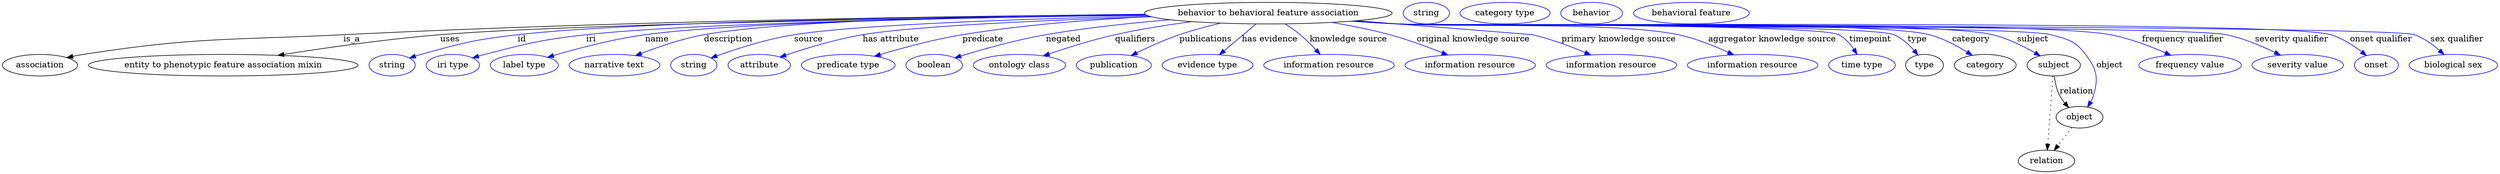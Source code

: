 digraph {
	graph [bb="0,0,4148.8,283"];
	node [label="\N"];
	"behavior to behavioral feature association"	[height=0.5,
		label="behavior to behavioral feature association",
		pos="2104.4,265",
		width=5.7231];
	association	[height=0.5,
		pos="62.394,178",
		width=1.7332];
	"behavior to behavioral feature association" -> association	[label=is_a,
		lp="582.39,221.5",
		pos="e,107.12,190.7 1899.9,262.79 1605.4,260.27 1044.9,252.53 568.39,229 375.18,219.46 325.55,225.65 134.39,196 128.7,195.12 122.8,194.02 \
116.92,192.82"];
	"entity to phenotypic feature association mixin"	[height=0.5,
		pos="367.39,178",
		width=6.2286];
	"behavior to behavioral feature association" -> "entity to phenotypic feature association mixin"	[label=uses,
		lp="746.89,221.5",
		pos="e,458.84,194.47 1902,261.62 1576.7,257.32 951.58,246.99 730.39,229 641.68,221.78 541.5,207.52 468.89,196.07"];
	id	[color=blue,
		height=0.5,
		label=string,
		pos="648.39,178",
		width=1.0652];
	"behavior to behavioral feature association" -> id	[color=blue,
		label=id,
		lp="867.39,221.5",
		pos="e,677.37,190.01 1900.4,262.48 1600.6,259.52 1055.5,251.21 860.39,229 786.52,220.59 768.06,215.79 696.39,196 693.28,195.14 690.08,\
194.18 686.89,193.17",
		style=solid];
	iri	[color=blue,
		height=0.5,
		label="iri type",
		pos="749.39,178",
		width=1.2277];
	"behavior to behavioral feature association" -> iri	[color=blue,
		label=iri,
		lp="985.39,221.5",
		pos="e,782.01,190.16 1902.2,261.49 1627.5,257.43 1150.5,247.9 977.39,229 898.71,220.41 879.11,215.46 802.39,196 798.97,195.13 795.43,\
194.16 791.9,193.14",
		style=solid];
	name	[color=blue,
		height=0.5,
		label="label type",
		pos="868.39,178",
		width=1.5707];
	"behavior to behavioral feature association" -> name	[color=blue,
		label=name,
		lp="1089.4,221.5",
		pos="e,907.2,191.29 1901,262.08 1646.2,258.82 1224.2,250.31 1069.4,229 1016.5,221.72 957.39,206.08 917.04,194.21",
		style=solid];
	description	[color=blue,
		height=0.5,
		label="narrative text",
		pos="1018.4,178",
		width=2.0943];
	"behavior to behavioral feature association" -> description	[color=blue,
		label=description,
		lp="1207.9,221.5",
		pos="e,1053.5,193.96 1899.4,263.17 1666.9,261.03 1302.6,253.67 1167.4,229 1131.3,222.42 1092.1,208.98 1062.9,197.69",
		style=solid];
	source	[color=blue,
		height=0.5,
		label=string,
		pos="1150.4,178",
		width=1.0652];
	"behavior to behavioral feature association" -> source	[color=blue,
		label=source,
		lp="1340.4,221.5",
		pos="e,1178.9,190.18 1905.3,260.28 1709.8,255.7 1425.4,246.31 1316.4,229 1271.5,221.88 1221.9,205.78 1188.7,193.76",
		style=solid];
	"has attribute"	[color=blue,
		height=0.5,
		label=attribute,
		pos="1258.4,178",
		width=1.4443];
	"behavior to behavioral feature association" -> "has attribute"	[color=blue,
		label="has attribute",
		lp="1477.4,221.5",
		pos="e,1292.8,191.55 1910.2,258.89 1744.5,253.61 1519.2,244.01 1430.4,229 1386,221.5 1336.9,206.5 1302.5,194.88",
		style=solid];
	predicate	[color=blue,
		height=0.5,
		label="predicate type",
		pos="1406.4,178",
		width=2.1665];
	"behavior to behavioral feature association" -> predicate	[color=blue,
		label=predicate,
		lp="1630.4,221.5",
		pos="e,1450,193 1909.2,259.16 1814.3,254.62 1698.9,245.86 1596.4,229 1549.6,221.3 1497.6,207.21 1459.8,195.94",
		style=solid];
	negated	[color=blue,
		height=0.5,
		label=boolean,
		pos="1549.4,178",
		width=1.2999];
	"behavior to behavioral feature association" -> negated	[color=blue,
		label=negated,
		lp="1763.4,221.5",
		pos="e,1583.7,190.34 1941.1,254.01 1876.5,248.64 1801.6,240.64 1734.4,229 1685.6,220.54 1630.9,204.99 1593.7,193.47",
		style=solid];
	qualifiers	[color=blue,
		height=0.5,
		label="ontology class",
		pos="1690.4,178",
		width=2.1304];
	"behavior to behavioral feature association" -> qualifiers	[color=blue,
		label=qualifiers,
		lp="1882.9,221.5",
		pos="e,1730.1,193.53 1977.2,250.82 1936.1,245.42 1890.6,238.24 1849.4,229 1812.1,220.63 1770.9,207.57 1739.8,196.9",
		style=solid];
	publications	[color=blue,
		height=0.5,
		label=publication,
		pos="1847.4,178",
		width=1.7332];
	"behavior to behavioral feature association" -> publications	[color=blue,
		label=publications,
		lp="2000.4,221.5",
		pos="e,1876.4,194.2 2025.2,248.32 2002.7,243.05 1978.4,236.55 1956.4,229 1932.1,220.66 1906,208.78 1885.4,198.69",
		style=solid];
	"has evidence"	[color=blue,
		height=0.5,
		label="evidence type",
		pos="2003.4,178",
		width=2.0943];
	"behavior to behavioral feature association" -> "has evidence"	[color=blue,
		label="has evidence",
		lp="2106.9,221.5",
		pos="e,2023.1,195.6 2084,246.8 2068.7,233.96 2047.7,216.27 2030.9,202.19",
		style=solid];
	"knowledge source"	[color=blue,
		height=0.5,
		label="information resource",
		pos="2205.4,178",
		width=3.015];
	"behavior to behavioral feature association" -> "knowledge source"	[color=blue,
		label="knowledge source",
		lp="2237.9,221.5",
		pos="e,2190.7,196.14 2132.5,247.13 2140.8,241.7 2149.7,235.42 2157.4,229 2166.6,221.33 2175.9,212.07 2183.8,203.61",
		style=solid];
	"original knowledge source"	[color=blue,
		height=0.5,
		label="information resource",
		pos="2440.4,178",
		width=3.015];
	"behavior to behavioral feature association" -> "original knowledge source"	[color=blue,
		label="original knowledge source",
		lp="2445.4,221.5",
		pos="e,2403.2,195.02 2210,249.49 2241.3,244.18 2275.5,237.37 2306.4,229 2336,220.97 2368.3,209.03 2393.8,198.83",
		style=solid];
	"primary knowledge source"	[color=blue,
		height=0.5,
		label="information resource",
		pos="2675.4,178",
		width=3.015];
	"behavior to behavioral feature association" -> "primary knowledge source"	[color=blue,
		label="primary knowledge source",
		lp="2687.4,221.5",
		pos="e,2640.9,195.14 2251.4,252.34 2378.6,242.24 2542.5,229.2 2543.4,229 2573.7,222.19 2606.4,209.86 2631.6,199.15",
		style=solid];
	"aggregator knowledge source"	[color=blue,
		height=0.5,
		label="information resource",
		pos="2910.4,178",
		width=3.015];
	"behavior to behavioral feature association" -> "aggregator knowledge source"	[color=blue,
		label="aggregator knowledge source",
		lp="2942.9,221.5",
		pos="e,2878.7,195.32 2246.6,251.94 2270.9,250.12 2295.8,248.38 2319.4,247 2423.1,240.91 2684.8,250.74 2786.4,229 2815.1,222.85 2845.8,\
210.56 2869.4,199.7",
		style=solid];
	timepoint	[color=blue,
		height=0.5,
		label="time type",
		pos="3092.4,178",
		width=1.5346];
	"behavior to behavioral feature association" -> timepoint	[color=blue,
		label=timepoint,
		lp="3106.4,221.5",
		pos="e,3084.1,196.23 2244.8,251.79 2269.7,249.95 2295.3,248.25 2319.4,247 2360.1,244.89 3017,247.34 3053.4,229 3063.8,223.75 3072.3,214.26 \
3078.7,204.95",
		style=solid];
	type	[height=0.5,
		pos="3196.4,178",
		width=0.86659];
	"behavior to behavioral feature association" -> type	[color=blue,
		label=type,
		lp="3184.4,221.5",
		pos="e,3185.5,194.87 2244.3,251.78 2269.3,249.92 2295.1,248.22 2319.4,247 2365.2,244.69 3103.1,246.82 3145.4,229 3158.6,223.46 3170.2,\
212.78 3179,202.7",
		style=solid];
	category	[height=0.5,
		pos="3297.4,178",
		width=1.4263];
	"behavior to behavioral feature association" -> category	[color=blue,
		label=category,
		lp="3273.9,221.5",
		pos="e,3275.7,194.51 2244.3,251.75 2269.3,249.9 2295.1,248.21 2319.4,247 2417.6,242.12 3109.3,253.98 3204.4,229 3226.7,223.13 3249.6,\
210.92 3267.1,200.04",
		style=solid];
	subject	[height=0.5,
		pos="3411.4,178",
		width=1.2277];
	"behavior to behavioral feature association" -> subject	[color=blue,
		label=subject,
		lp="3376.4,221.5",
		pos="e,3389,193.57 2244,251.72 2269.1,249.87 2295,248.19 2319.4,247 2429.3,241.66 3202.5,254.83 3309.4,229 3334.5,222.92 3360.7,209.94 \
3380.2,198.73",
		style=solid];
	object	[height=0.5,
		pos="3454.4,91",
		width=1.0832];
	"behavior to behavioral feature association" -> object	[color=blue,
		label=object,
		lp="3504.4,178",
		pos="e,3467.8,108.09 2243.7,251.71 2268.9,249.85 2294.9,248.17 2319.4,247 2379.7,244.12 3348.1,244.93 3406.4,229 3435,221.18 3446.6,219.7 \
3464.4,196 3483.2,171.06 3486.3,156.9 3477.4,127 3476.4,123.55 3474.9,120.13 3473.1,116.85",
		style=solid];
	"frequency qualifier"	[color=blue,
		height=0.5,
		label="frequency value",
		pos="3638.4,178",
		width=2.3651];
	"behavior to behavioral feature association" -> "frequency qualifier"	[color=blue,
		label="frequency qualifier",
		lp="3626.4,221.5",
		pos="e,3606.2,194.68 2243.4,251.71 2268.7,249.84 2294.8,248.16 2319.4,247 2451,240.8 3375.9,253.55 3505.4,229 3537.1,222.99 3571.1,210.07 \
3596.8,198.87",
		style=solid];
	"severity qualifier"	[color=blue,
		height=0.5,
		label="severity value",
		pos="3817.4,178",
		width=2.1123];
	"behavior to behavioral feature association" -> "severity qualifier"	[color=blue,
		label="severity qualifier",
		lp="3807.4,221.5",
		pos="e,3788.6,194.82 2243.1,251.68 2268.5,249.82 2294.7,248.14 2319.4,247 2395.9,243.48 3623.4,244.63 3698.4,229 3726.7,223.09 3756.8,\
210.41 3779.6,199.3",
		style=solid];
	"onset qualifier"	[color=blue,
		height=0.5,
		label=onset,
		pos="3947.4,178",
		width=1.011];
	"behavior to behavioral feature association" -> "onset qualifier"	[color=blue,
		label="onset qualifier",
		lp="3955.9,221.5",
		pos="e,3930.7,194.29 2243.1,251.65 2268.5,249.79 2294.7,248.12 2319.4,247 2405.6,243.1 3790,254.48 3872.4,229 3890.8,223.3 3908.9,211.48 \
3922.7,200.76",
		style=solid];
	"sex qualifier"	[color=blue,
		height=0.5,
		label="biological sex",
		pos="4075.4,178",
		width=2.0401];
	"behavior to behavioral feature association" -> "sex qualifier"	[color=blue,
		label="sex qualifier",
		lp="4082.4,221.5",
		pos="e,4060.1,195.73 2242.8,251.66 2268.3,249.78 2294.6,248.11 2319.4,247 2366.4,244.9 3967,244.54 4011.4,229 4026.9,223.58 4041.5,212.79 \
4052.8,202.6",
		style=solid];
	association_type	[color=blue,
		height=0.5,
		label=string,
		pos="2366.4,265",
		width=1.0652];
	association_category	[color=blue,
		height=0.5,
		label="category type",
		pos="2497.4,265",
		width=2.0762];
	subject -> object	[label=relation,
		lp="3449.4,134.5",
		pos="e,3436.5,107.23 3412.5,159.55 3413.7,149.57 3416.2,137.07 3421.4,127 3423.6,122.68 3426.5,118.52 3429.7,114.66"];
	relation	[height=0.5,
		pos="3399.4,18",
		width=1.2999];
	subject -> relation	[pos="e,3400.7,36.188 3410.1,159.79 3408,132.48 3404,78.994 3401.5,46.38",
		style=dotted];
	"behavior to behavioral feature association_subject"	[color=blue,
		height=0.5,
		label=behavior,
		pos="2641.4,265",
		width=1.4263];
	object -> relation	[pos="e,3412.2,35.54 3441.9,73.889 3435,64.939 3426.2,53.617 3418.4,43.584",
		style=dotted];
	"behavior to behavioral feature association_object"	[color=blue,
		height=0.5,
		label="behavioral feature",
		pos="2807.4,265",
		width=2.672];
}
